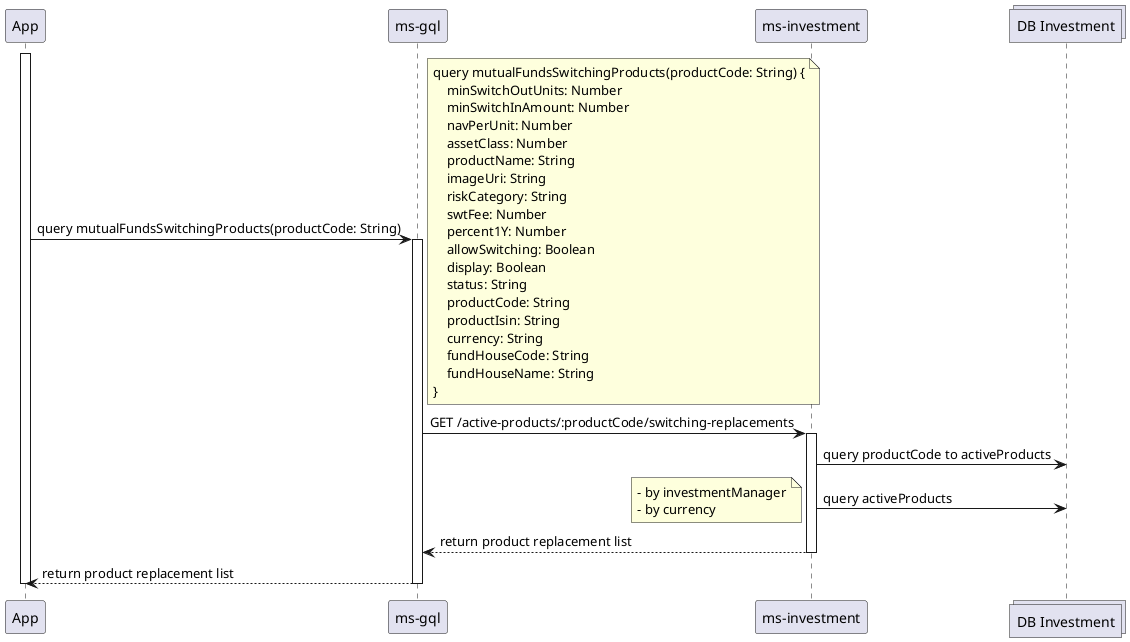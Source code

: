 @startuml productReplacementList
participant "App" as app
participant "ms-gql" as gql
participant "ms-investment" as ms
collections "DB Investment" as db

activate app
app -> gql: query mutualFundsSwitchingProducts(productCode: String)
note right
query mutualFundsSwitchingProducts(productCode: String) {
    minSwitchOutUnits: Number
    minSwitchInAmount: Number
    navPerUnit: Number
    assetClass: Number
    productName: String
    imageUri: String
    riskCategory: String
    swtFee: Number
    percent1Y: Number
    allowSwitching: Boolean
    display: Boolean
    status: String
    productCode: String
    productIsin: String
    currency: String
    fundHouseCode: String
    fundHouseName: String
}
end note

activate gql
gql -> ms: GET /active-products/:productCode/switching-replacements
activate ms
ms -> db: query productCode to activeProducts
ms -> db: query activeProducts
note left
- by investmentManager
- by currency
end note
ms --> gql: return product replacement list
deactivate ms
gql --> app: return product replacement list
deactivate gql
deactivate app